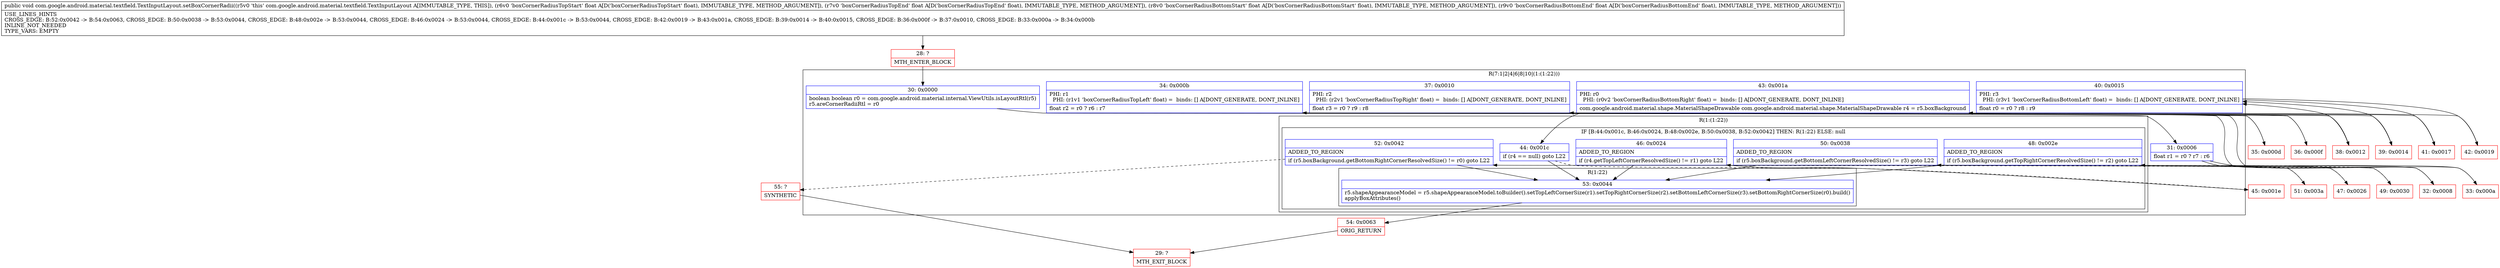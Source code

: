 digraph "CFG forcom.google.android.material.textfield.TextInputLayout.setBoxCornerRadii(FFFF)V" {
subgraph cluster_Region_2013809423 {
label = "R(7:1|2|4|6|8|10|(1:(1:22)))";
node [shape=record,color=blue];
Node_30 [shape=record,label="{30\:\ 0x0000|boolean boolean r0 = com.google.android.material.internal.ViewUtils.isLayoutRtl(r5)\lr5.areCornerRadiiRtl = r0\l}"];
Node_31 [shape=record,label="{31\:\ 0x0006|float r1 = r0 ? r7 : r6\l}"];
Node_34 [shape=record,label="{34\:\ 0x000b|PHI: r1 \l  PHI: (r1v1 'boxCornerRadiusTopLeft' float) =  binds: [] A[DONT_GENERATE, DONT_INLINE]\l|float r2 = r0 ? r6 : r7\l}"];
Node_37 [shape=record,label="{37\:\ 0x0010|PHI: r2 \l  PHI: (r2v1 'boxCornerRadiusTopRight' float) =  binds: [] A[DONT_GENERATE, DONT_INLINE]\l|float r3 = r0 ? r9 : r8\l}"];
Node_40 [shape=record,label="{40\:\ 0x0015|PHI: r3 \l  PHI: (r3v1 'boxCornerRadiusBottomLeft' float) =  binds: [] A[DONT_GENERATE, DONT_INLINE]\l|float r0 = r0 ? r8 : r9\l}"];
Node_43 [shape=record,label="{43\:\ 0x001a|PHI: r0 \l  PHI: (r0v2 'boxCornerRadiusBottomRight' float) =  binds: [] A[DONT_GENERATE, DONT_INLINE]\l|com.google.android.material.shape.MaterialShapeDrawable com.google.android.material.shape.MaterialShapeDrawable r4 = r5.boxBackground\l}"];
subgraph cluster_Region_1929453663 {
label = "R(1:(1:22))";
node [shape=record,color=blue];
subgraph cluster_IfRegion_982779528 {
label = "IF [B:44:0x001c, B:46:0x0024, B:48:0x002e, B:50:0x0038, B:52:0x0042] THEN: R(1:22) ELSE: null";
node [shape=record,color=blue];
Node_44 [shape=record,label="{44\:\ 0x001c|if (r4 == null) goto L22\l}"];
Node_46 [shape=record,label="{46\:\ 0x0024|ADDED_TO_REGION\l|if (r4.getTopLeftCornerResolvedSize() != r1) goto L22\l}"];
Node_48 [shape=record,label="{48\:\ 0x002e|ADDED_TO_REGION\l|if (r5.boxBackground.getTopRightCornerResolvedSize() != r2) goto L22\l}"];
Node_50 [shape=record,label="{50\:\ 0x0038|ADDED_TO_REGION\l|if (r5.boxBackground.getBottomLeftCornerResolvedSize() != r3) goto L22\l}"];
Node_52 [shape=record,label="{52\:\ 0x0042|ADDED_TO_REGION\l|if (r5.boxBackground.getBottomRightCornerResolvedSize() != r0) goto L22\l}"];
subgraph cluster_Region_7481211 {
label = "R(1:22)";
node [shape=record,color=blue];
Node_53 [shape=record,label="{53\:\ 0x0044|r5.shapeAppearanceModel = r5.shapeAppearanceModel.toBuilder().setTopLeftCornerSize(r1).setTopRightCornerSize(r2).setBottomLeftCornerSize(r3).setBottomRightCornerSize(r0).build()\lapplyBoxAttributes()\l}"];
}
}
}
}
Node_28 [shape=record,color=red,label="{28\:\ ?|MTH_ENTER_BLOCK\l}"];
Node_32 [shape=record,color=red,label="{32\:\ 0x0008}"];
Node_35 [shape=record,color=red,label="{35\:\ 0x000d}"];
Node_38 [shape=record,color=red,label="{38\:\ 0x0012}"];
Node_41 [shape=record,color=red,label="{41\:\ 0x0017}"];
Node_45 [shape=record,color=red,label="{45\:\ 0x001e}"];
Node_47 [shape=record,color=red,label="{47\:\ 0x0026}"];
Node_49 [shape=record,color=red,label="{49\:\ 0x0030}"];
Node_51 [shape=record,color=red,label="{51\:\ 0x003a}"];
Node_55 [shape=record,color=red,label="{55\:\ ?|SYNTHETIC\l}"];
Node_29 [shape=record,color=red,label="{29\:\ ?|MTH_EXIT_BLOCK\l}"];
Node_54 [shape=record,color=red,label="{54\:\ 0x0063|ORIG_RETURN\l}"];
Node_42 [shape=record,color=red,label="{42\:\ 0x0019}"];
Node_39 [shape=record,color=red,label="{39\:\ 0x0014}"];
Node_36 [shape=record,color=red,label="{36\:\ 0x000f}"];
Node_33 [shape=record,color=red,label="{33\:\ 0x000a}"];
MethodNode[shape=record,label="{public void com.google.android.material.textfield.TextInputLayout.setBoxCornerRadii((r5v0 'this' com.google.android.material.textfield.TextInputLayout A[IMMUTABLE_TYPE, THIS]), (r6v0 'boxCornerRadiusTopStart' float A[D('boxCornerRadiusTopStart' float), IMMUTABLE_TYPE, METHOD_ARGUMENT]), (r7v0 'boxCornerRadiusTopEnd' float A[D('boxCornerRadiusTopEnd' float), IMMUTABLE_TYPE, METHOD_ARGUMENT]), (r8v0 'boxCornerRadiusBottomStart' float A[D('boxCornerRadiusBottomStart' float), IMMUTABLE_TYPE, METHOD_ARGUMENT]), (r9v0 'boxCornerRadiusBottomEnd' float A[D('boxCornerRadiusBottomEnd' float), IMMUTABLE_TYPE, METHOD_ARGUMENT]))  | USE_LINES_HINTS\lCROSS_EDGE: B:52:0x0042 \-\> B:54:0x0063, CROSS_EDGE: B:50:0x0038 \-\> B:53:0x0044, CROSS_EDGE: B:48:0x002e \-\> B:53:0x0044, CROSS_EDGE: B:46:0x0024 \-\> B:53:0x0044, CROSS_EDGE: B:44:0x001c \-\> B:53:0x0044, CROSS_EDGE: B:42:0x0019 \-\> B:43:0x001a, CROSS_EDGE: B:39:0x0014 \-\> B:40:0x0015, CROSS_EDGE: B:36:0x000f \-\> B:37:0x0010, CROSS_EDGE: B:33:0x000a \-\> B:34:0x000b\lINLINE_NOT_NEEDED\lTYPE_VARS: EMPTY\l}"];
MethodNode -> Node_28;Node_30 -> Node_31;
Node_31 -> Node_32;
Node_31 -> Node_33;
Node_34 -> Node_35;
Node_34 -> Node_36;
Node_37 -> Node_38;
Node_37 -> Node_39;
Node_40 -> Node_41;
Node_40 -> Node_42;
Node_43 -> Node_44;
Node_44 -> Node_45[style=dashed];
Node_44 -> Node_53;
Node_46 -> Node_47[style=dashed];
Node_46 -> Node_53;
Node_48 -> Node_49[style=dashed];
Node_48 -> Node_53;
Node_50 -> Node_51[style=dashed];
Node_50 -> Node_53;
Node_52 -> Node_53;
Node_52 -> Node_55[style=dashed];
Node_53 -> Node_54;
Node_28 -> Node_30;
Node_32 -> Node_34;
Node_35 -> Node_37;
Node_38 -> Node_40;
Node_41 -> Node_43;
Node_45 -> Node_46;
Node_47 -> Node_48;
Node_49 -> Node_50;
Node_51 -> Node_52;
Node_55 -> Node_29;
Node_54 -> Node_29;
Node_42 -> Node_43;
Node_39 -> Node_40;
Node_36 -> Node_37;
Node_33 -> Node_34;
}

